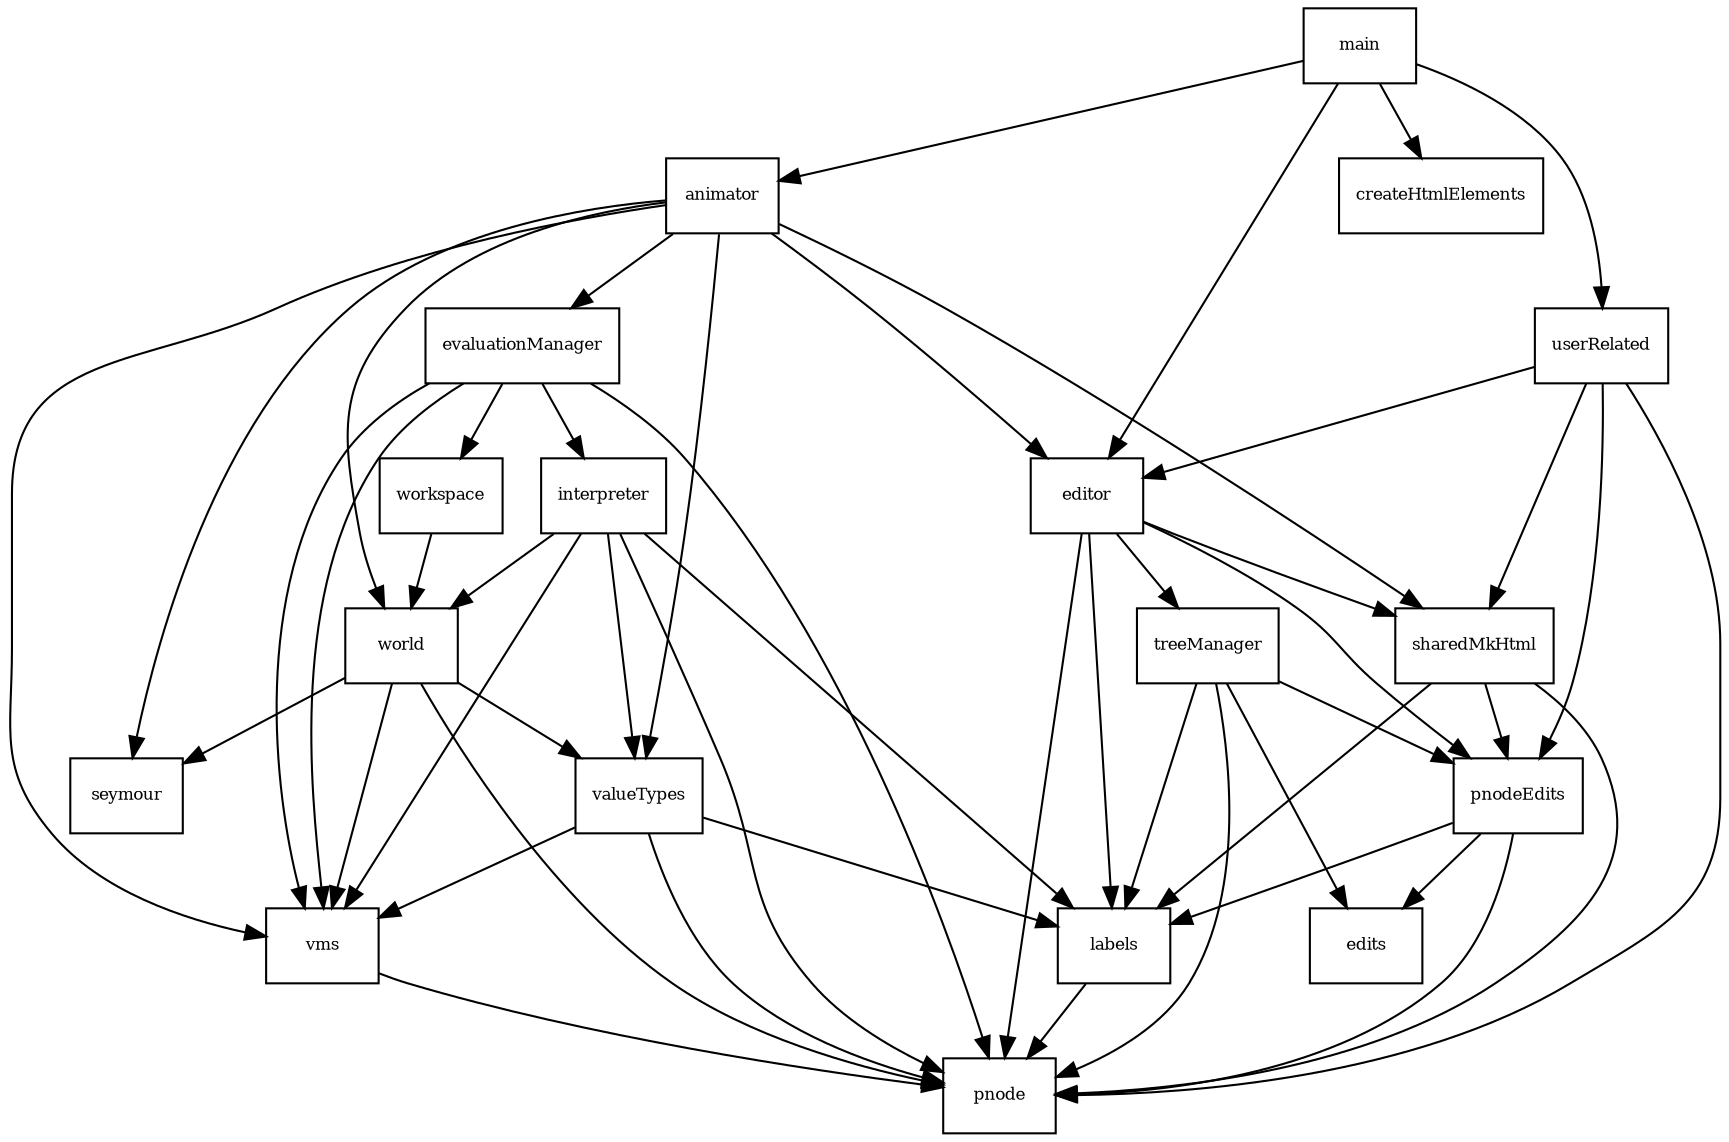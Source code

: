 digraph Depends {

   gsize="8,6"; ratio=fill;
   node[fontsize=8, shape=rectangle];


   animator -> editor ;
   animator -> evaluationManager ;
   animator -> seymour ;
   animator -> sharedMkHtml ;
   animator -> valueTypes ;
   animator -> vms ;
   animator -> world ;

   editor -> labels ;
   editor -> pnode ;
   editor -> pnodeEdits ;
   editor -> sharedMkHtml ;
   editor -> treeManager ;

   evaluationManager -> vms ;
   evaluationManager -> interpreter ;
   evaluationManager -> pnode ;
   evaluationManager -> workspace ;
   evaluationManager -> vms ;

   interpreter -> pnode ;
   interpreter -> labels ;
   interpreter -> valueTypes ;
   interpreter -> vms ;
   interpreter -> world ;

   labels -> pnode ;

   main -> createHtmlElements ;
   main -> animator ;
   main -> editor ;
   main -> userRelated ;

   pnodeEdits -> edits ;
   pnodeEdits -> labels ;
   pnodeEdits -> pnode ;

   sharedMkHtml -> labels ;
   sharedMkHtml -> pnode ;
   sharedMkHtml -> pnodeEdits ;

   treeManager -> edits ;
   treeManager -> labels ;
   treeManager -> pnode ;
   treeManager -> pnodeEdits ;

   userRelated -> editor ;
   userRelated -> pnodeEdits ;
   userRelated -> pnode ;
   userRelated -> sharedMkHtml ;
   
   valueTypes -> labels ;
   valueTypes -> pnode ;
   valueTypes -> vms ;

   vms -> pnode ;

   workspace -> world ;

   world -> pnode ;
   world -> seymour ;
   world -> valueTypes ;
   world -> vms ;
}
